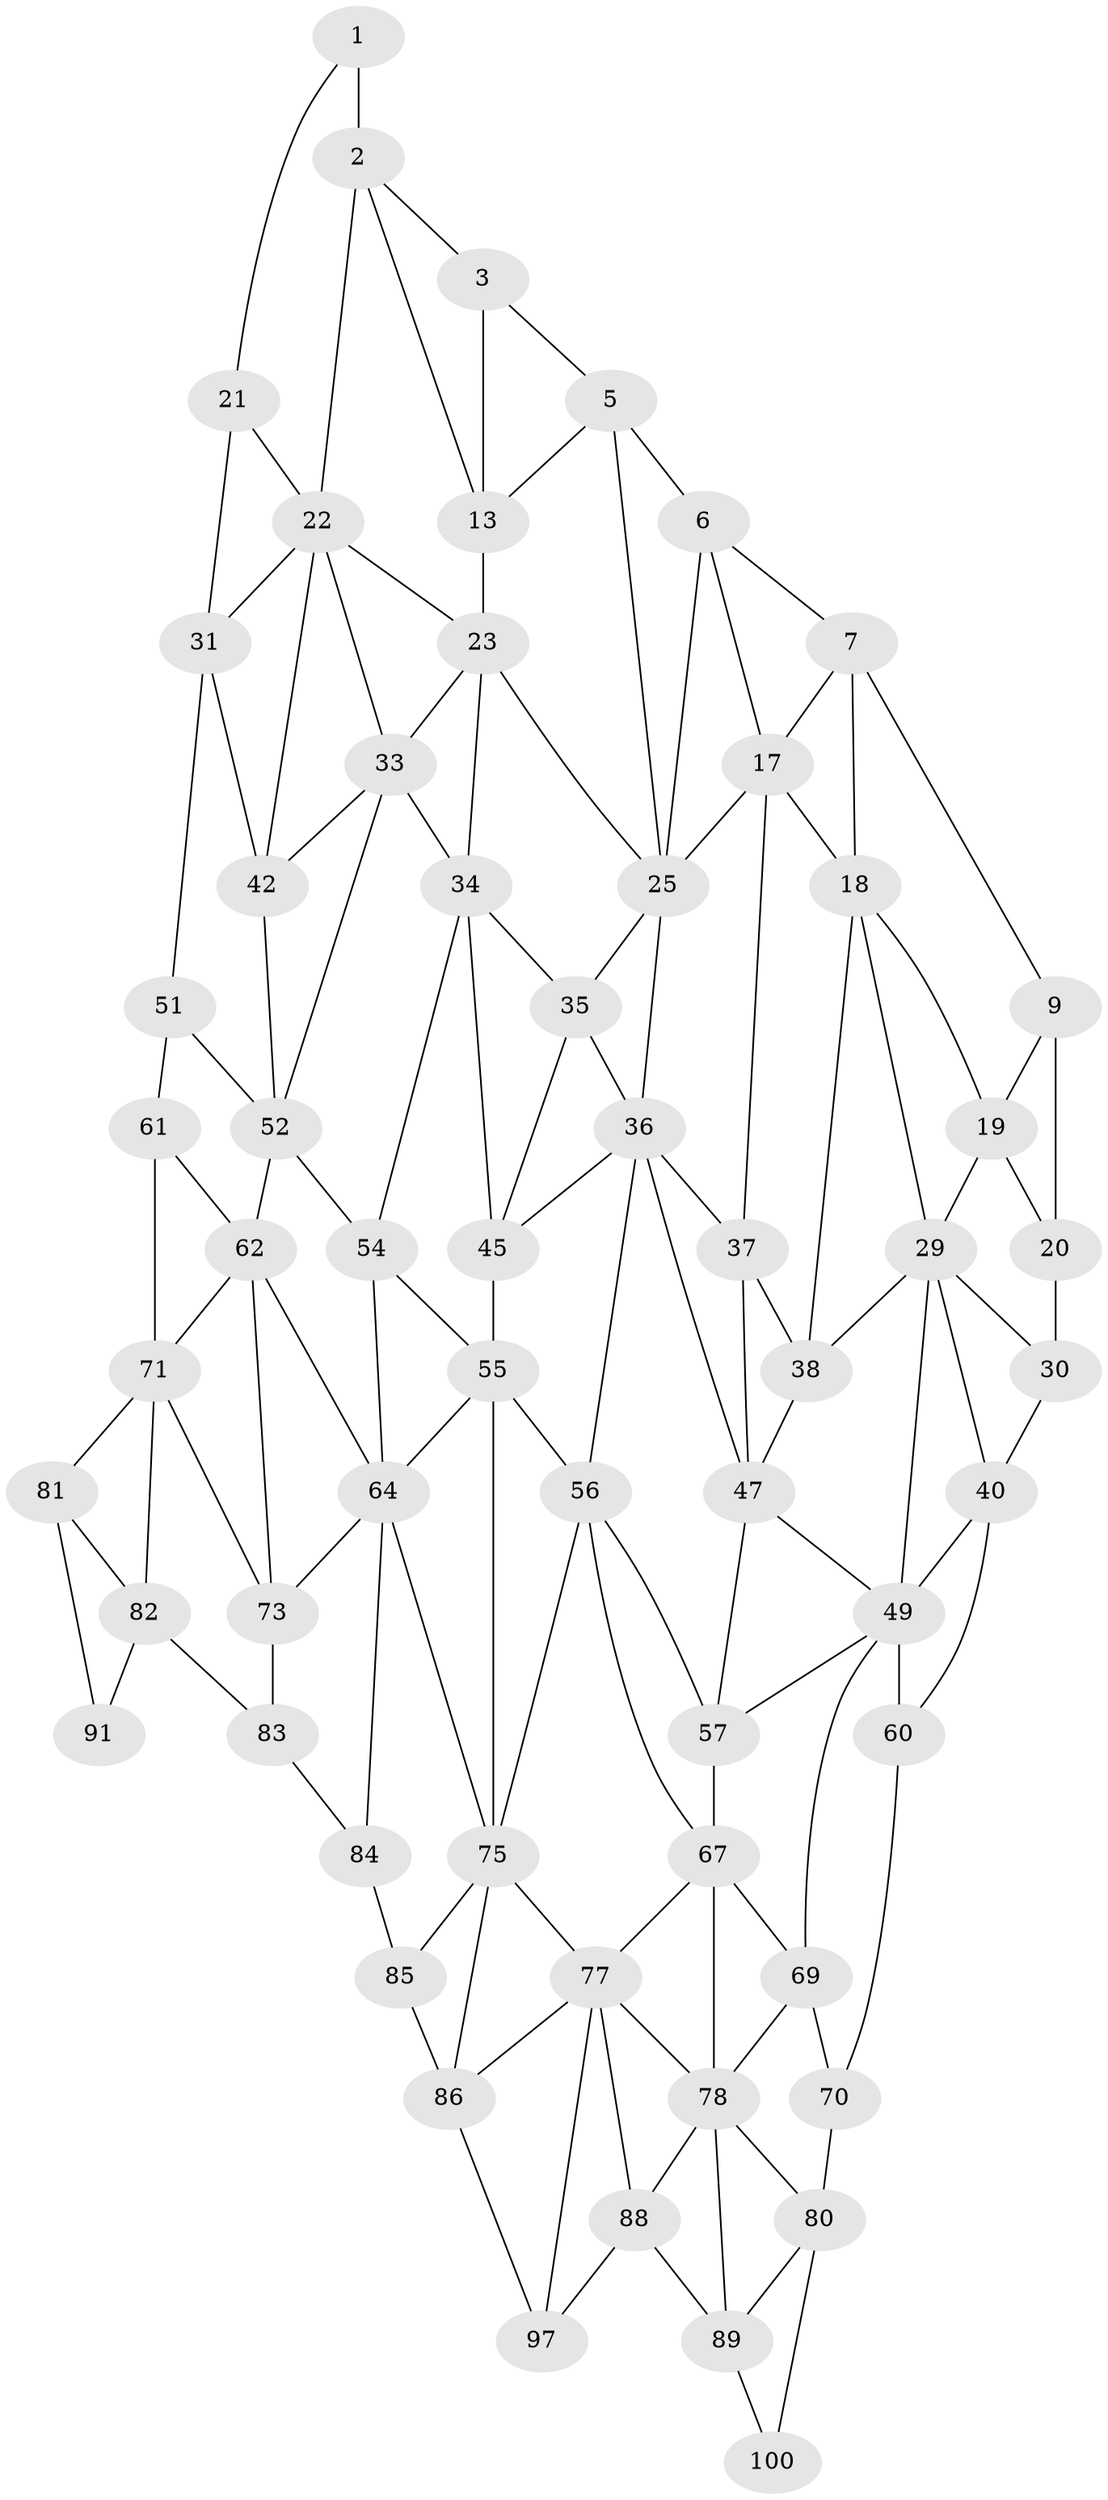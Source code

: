 // original degree distribution, {2: 0.04, 3: 0.32, 4: 0.64}
// Generated by graph-tools (version 1.1) at 2025/11/02/21/25 10:11:11]
// undirected, 60 vertices, 125 edges
graph export_dot {
graph [start="1"]
  node [color=gray90,style=filled];
  1 [super="+11"];
  2 [super="+12"];
  3 [super="+4"];
  5 [super="+15"];
  6 [super="+16"];
  7 [super="+8"];
  9 [super="+10"];
  13 [super="+14"];
  17 [super="+27"];
  18 [super="+28"];
  19;
  20;
  21;
  22 [super="+32"];
  23 [super="+24"];
  25 [super="+26"];
  29 [super="+39"];
  30;
  31 [super="+41"];
  33 [super="+43"];
  34 [super="+44"];
  35;
  36 [super="+46"];
  37;
  38;
  40 [super="+50"];
  42;
  45;
  47 [super="+48"];
  49 [super="+59"];
  51;
  52 [super="+53"];
  54;
  55 [super="+65"];
  56 [super="+66"];
  57 [super="+58"];
  60;
  61;
  62 [super="+63"];
  64 [super="+74"];
  67 [super="+68"];
  69;
  70;
  71 [super="+72"];
  73;
  75 [super="+76"];
  77 [super="+87"];
  78 [super="+79"];
  80 [super="+90"];
  81;
  82 [super="+92"];
  83 [super="+93"];
  84 [super="+94"];
  85 [super="+95"];
  86 [super="+96"];
  88 [super="+98"];
  89 [super="+99"];
  91;
  97;
  100;
  1 -- 2 [weight=2];
  1 -- 21;
  2 -- 3;
  2 -- 13;
  2 -- 22;
  3 -- 13 [weight=2];
  3 -- 5;
  5 -- 6 [weight=2];
  5 -- 25;
  5 -- 13;
  6 -- 7;
  6 -- 17;
  6 -- 25;
  7 -- 17;
  7 -- 9;
  7 -- 18;
  9 -- 19;
  9 -- 20;
  13 -- 23 [weight=2];
  17 -- 18 [weight=2];
  17 -- 37;
  17 -- 25;
  18 -- 19;
  18 -- 29;
  18 -- 38;
  19 -- 29;
  19 -- 20;
  20 -- 30;
  21 -- 31;
  21 -- 22;
  22 -- 23;
  22 -- 33;
  22 -- 42;
  22 -- 31;
  23 -- 33;
  23 -- 25;
  23 -- 34;
  25 -- 35;
  25 -- 36;
  29 -- 30;
  29 -- 40;
  29 -- 49;
  29 -- 38;
  30 -- 40;
  31 -- 42;
  31 -- 51;
  33 -- 34 [weight=2];
  33 -- 42;
  33 -- 52;
  34 -- 35;
  34 -- 45;
  34 -- 54;
  35 -- 45;
  35 -- 36;
  36 -- 37;
  36 -- 56;
  36 -- 45;
  36 -- 47;
  37 -- 47;
  37 -- 38;
  38 -- 47;
  40 -- 49;
  40 -- 60;
  42 -- 52;
  45 -- 55;
  47 -- 57 [weight=2];
  47 -- 49;
  49 -- 60;
  49 -- 69;
  49 -- 57;
  51 -- 61;
  51 -- 52;
  52 -- 62 [weight=2];
  52 -- 54;
  54 -- 64;
  54 -- 55;
  55 -- 56 [weight=2];
  55 -- 64;
  55 -- 75;
  56 -- 57;
  56 -- 67;
  56 -- 75;
  57 -- 67 [weight=2];
  60 -- 70;
  61 -- 71;
  61 -- 62;
  62 -- 71;
  62 -- 64;
  62 -- 73;
  64 -- 73;
  64 -- 75;
  64 -- 84;
  67 -- 77;
  67 -- 69;
  67 -- 78;
  69 -- 70;
  69 -- 78;
  70 -- 80;
  71 -- 81;
  71 -- 73;
  71 -- 82;
  73 -- 83;
  75 -- 85;
  75 -- 77;
  75 -- 86;
  77 -- 78;
  77 -- 88;
  77 -- 97;
  77 -- 86;
  78 -- 88;
  78 -- 80;
  78 -- 89;
  80 -- 89;
  80 -- 100;
  81 -- 91;
  81 -- 82;
  82 -- 83 [weight=2];
  82 -- 91;
  83 -- 84 [weight=2];
  84 -- 85 [weight=2];
  85 -- 86 [weight=2];
  86 -- 97;
  88 -- 89 [weight=2];
  88 -- 97;
  89 -- 100;
}
